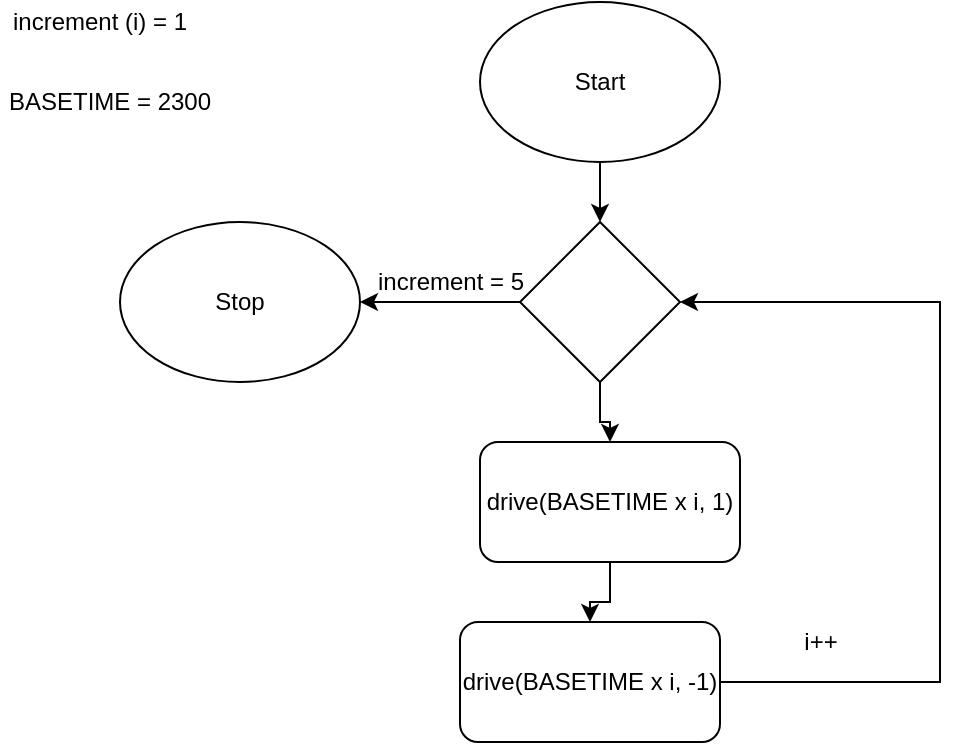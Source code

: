 <mxfile version="14.9.8" type="github">
  <diagram id="C5RBs43oDa-KdzZeNtuy" name="Page-1">
    <mxGraphModel dx="782" dy="436" grid="1" gridSize="10" guides="1" tooltips="1" connect="1" arrows="1" fold="1" page="1" pageScale="1" pageWidth="827" pageHeight="1169" math="0" shadow="0">
      <root>
        <mxCell id="WIyWlLk6GJQsqaUBKTNV-0" />
        <mxCell id="WIyWlLk6GJQsqaUBKTNV-1" parent="WIyWlLk6GJQsqaUBKTNV-0" />
        <mxCell id="o07t9C7_OY86YAJY_G1Z-13" value="" style="edgeStyle=orthogonalEdgeStyle;rounded=0;orthogonalLoop=1;jettySize=auto;html=1;" edge="1" parent="WIyWlLk6GJQsqaUBKTNV-1" source="o07t9C7_OY86YAJY_G1Z-6" target="o07t9C7_OY86YAJY_G1Z-7">
          <mxGeometry relative="1" as="geometry" />
        </mxCell>
        <mxCell id="o07t9C7_OY86YAJY_G1Z-6" value="Start" style="ellipse;whiteSpace=wrap;html=1;" vertex="1" parent="WIyWlLk6GJQsqaUBKTNV-1">
          <mxGeometry x="340" y="60" width="120" height="80" as="geometry" />
        </mxCell>
        <mxCell id="o07t9C7_OY86YAJY_G1Z-14" value="" style="edgeStyle=orthogonalEdgeStyle;rounded=0;orthogonalLoop=1;jettySize=auto;html=1;" edge="1" parent="WIyWlLk6GJQsqaUBKTNV-1" source="o07t9C7_OY86YAJY_G1Z-7" target="o07t9C7_OY86YAJY_G1Z-8">
          <mxGeometry relative="1" as="geometry" />
        </mxCell>
        <mxCell id="o07t9C7_OY86YAJY_G1Z-16" value="" style="edgeStyle=orthogonalEdgeStyle;rounded=0;orthogonalLoop=1;jettySize=auto;html=1;fontSize=12;" edge="1" parent="WIyWlLk6GJQsqaUBKTNV-1" source="o07t9C7_OY86YAJY_G1Z-7" target="o07t9C7_OY86YAJY_G1Z-9">
          <mxGeometry relative="1" as="geometry" />
        </mxCell>
        <mxCell id="o07t9C7_OY86YAJY_G1Z-7" value="" style="rhombus;whiteSpace=wrap;html=1;" vertex="1" parent="WIyWlLk6GJQsqaUBKTNV-1">
          <mxGeometry x="360" y="170" width="80" height="80" as="geometry" />
        </mxCell>
        <mxCell id="o07t9C7_OY86YAJY_G1Z-18" value="" style="edgeStyle=orthogonalEdgeStyle;rounded=0;orthogonalLoop=1;jettySize=auto;html=1;fontSize=12;" edge="1" parent="WIyWlLk6GJQsqaUBKTNV-1" source="o07t9C7_OY86YAJY_G1Z-8" target="o07t9C7_OY86YAJY_G1Z-11">
          <mxGeometry relative="1" as="geometry" />
        </mxCell>
        <mxCell id="o07t9C7_OY86YAJY_G1Z-8" value="drive(BASETIME x i, 1)" style="rounded=1;whiteSpace=wrap;html=1;" vertex="1" parent="WIyWlLk6GJQsqaUBKTNV-1">
          <mxGeometry x="340" y="280" width="130" height="60" as="geometry" />
        </mxCell>
        <mxCell id="o07t9C7_OY86YAJY_G1Z-9" value="Stop" style="ellipse;whiteSpace=wrap;html=1;" vertex="1" parent="WIyWlLk6GJQsqaUBKTNV-1">
          <mxGeometry x="160" y="170" width="120" height="80" as="geometry" />
        </mxCell>
        <mxCell id="o07t9C7_OY86YAJY_G1Z-10" value="increment (i) = 1" style="text;html=1;strokeColor=none;fillColor=none;align=center;verticalAlign=middle;whiteSpace=wrap;rounded=0;fontSize=12;" vertex="1" parent="WIyWlLk6GJQsqaUBKTNV-1">
          <mxGeometry x="100" y="60" width="100" height="20" as="geometry" />
        </mxCell>
        <mxCell id="o07t9C7_OY86YAJY_G1Z-19" style="edgeStyle=orthogonalEdgeStyle;rounded=0;orthogonalLoop=1;jettySize=auto;html=1;fontSize=12;entryX=1;entryY=0.5;entryDx=0;entryDy=0;" edge="1" parent="WIyWlLk6GJQsqaUBKTNV-1" source="o07t9C7_OY86YAJY_G1Z-11" target="o07t9C7_OY86YAJY_G1Z-7">
          <mxGeometry relative="1" as="geometry">
            <mxPoint x="550" y="210" as="targetPoint" />
            <Array as="points">
              <mxPoint x="570" y="400" />
              <mxPoint x="570" y="210" />
            </Array>
          </mxGeometry>
        </mxCell>
        <mxCell id="o07t9C7_OY86YAJY_G1Z-11" value="drive(BASETIME x i, -1)" style="rounded=1;whiteSpace=wrap;html=1;" vertex="1" parent="WIyWlLk6GJQsqaUBKTNV-1">
          <mxGeometry x="330" y="370" width="130" height="60" as="geometry" />
        </mxCell>
        <mxCell id="o07t9C7_OY86YAJY_G1Z-15" value="BASETIME = 2300" style="text;html=1;strokeColor=none;fillColor=none;align=center;verticalAlign=middle;whiteSpace=wrap;rounded=0;fontSize=12;" vertex="1" parent="WIyWlLk6GJQsqaUBKTNV-1">
          <mxGeometry x="100" y="100" width="110" height="20" as="geometry" />
        </mxCell>
        <mxCell id="o07t9C7_OY86YAJY_G1Z-17" value="increment = 5" style="text;html=1;align=center;verticalAlign=middle;resizable=0;points=[];autosize=1;strokeColor=none;fontSize=12;" vertex="1" parent="WIyWlLk6GJQsqaUBKTNV-1">
          <mxGeometry x="280" y="190" width="90" height="20" as="geometry" />
        </mxCell>
        <mxCell id="o07t9C7_OY86YAJY_G1Z-20" value="i++" style="text;html=1;align=center;verticalAlign=middle;resizable=0;points=[];autosize=1;strokeColor=none;fontSize=12;" vertex="1" parent="WIyWlLk6GJQsqaUBKTNV-1">
          <mxGeometry x="495" y="370" width="30" height="20" as="geometry" />
        </mxCell>
      </root>
    </mxGraphModel>
  </diagram>
</mxfile>
